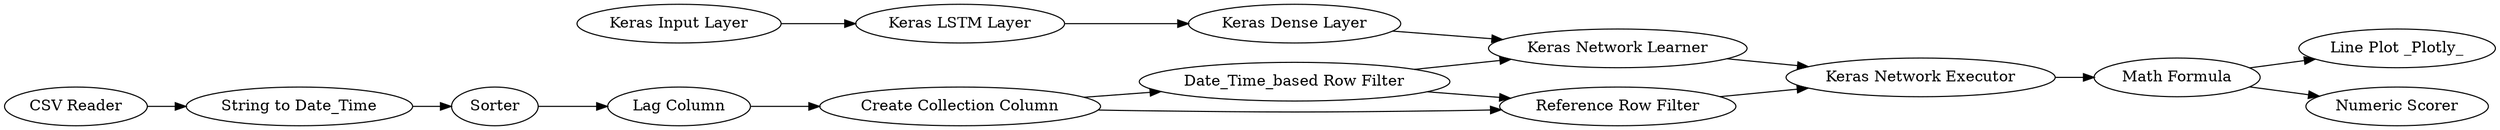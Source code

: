 digraph {
	4 -> 19
	12 -> 13
	19 -> 9
	7 -> 8
	16 -> 15
	18 -> 19
	8 -> 9
	12 -> 14
	4 -> 18
	2 -> 4
	18 -> 8
	9 -> 12
	5 -> 6
	6 -> 7
	1 -> 16
	15 -> 2
	5 [label="Keras Input Layer"]
	16 [label="String to Date_Time"]
	14 [label="Numeric Scorer"]
	13 [label="Line Plot _Plotly_"]
	1 [label="CSV Reader"]
	7 [label="Keras Dense Layer"]
	9 [label="Keras Network Executor"]
	18 [label="Date_Time_based Row Filter"]
	4 [label="Create Collection Column"]
	6 [label="Keras LSTM Layer"]
	8 [label="Keras Network Learner"]
	15 [label=Sorter]
	12 [label="Math Formula"]
	2 [label="Lag Column"]
	19 [label="Reference Row Filter"]
	rankdir=LR
}
